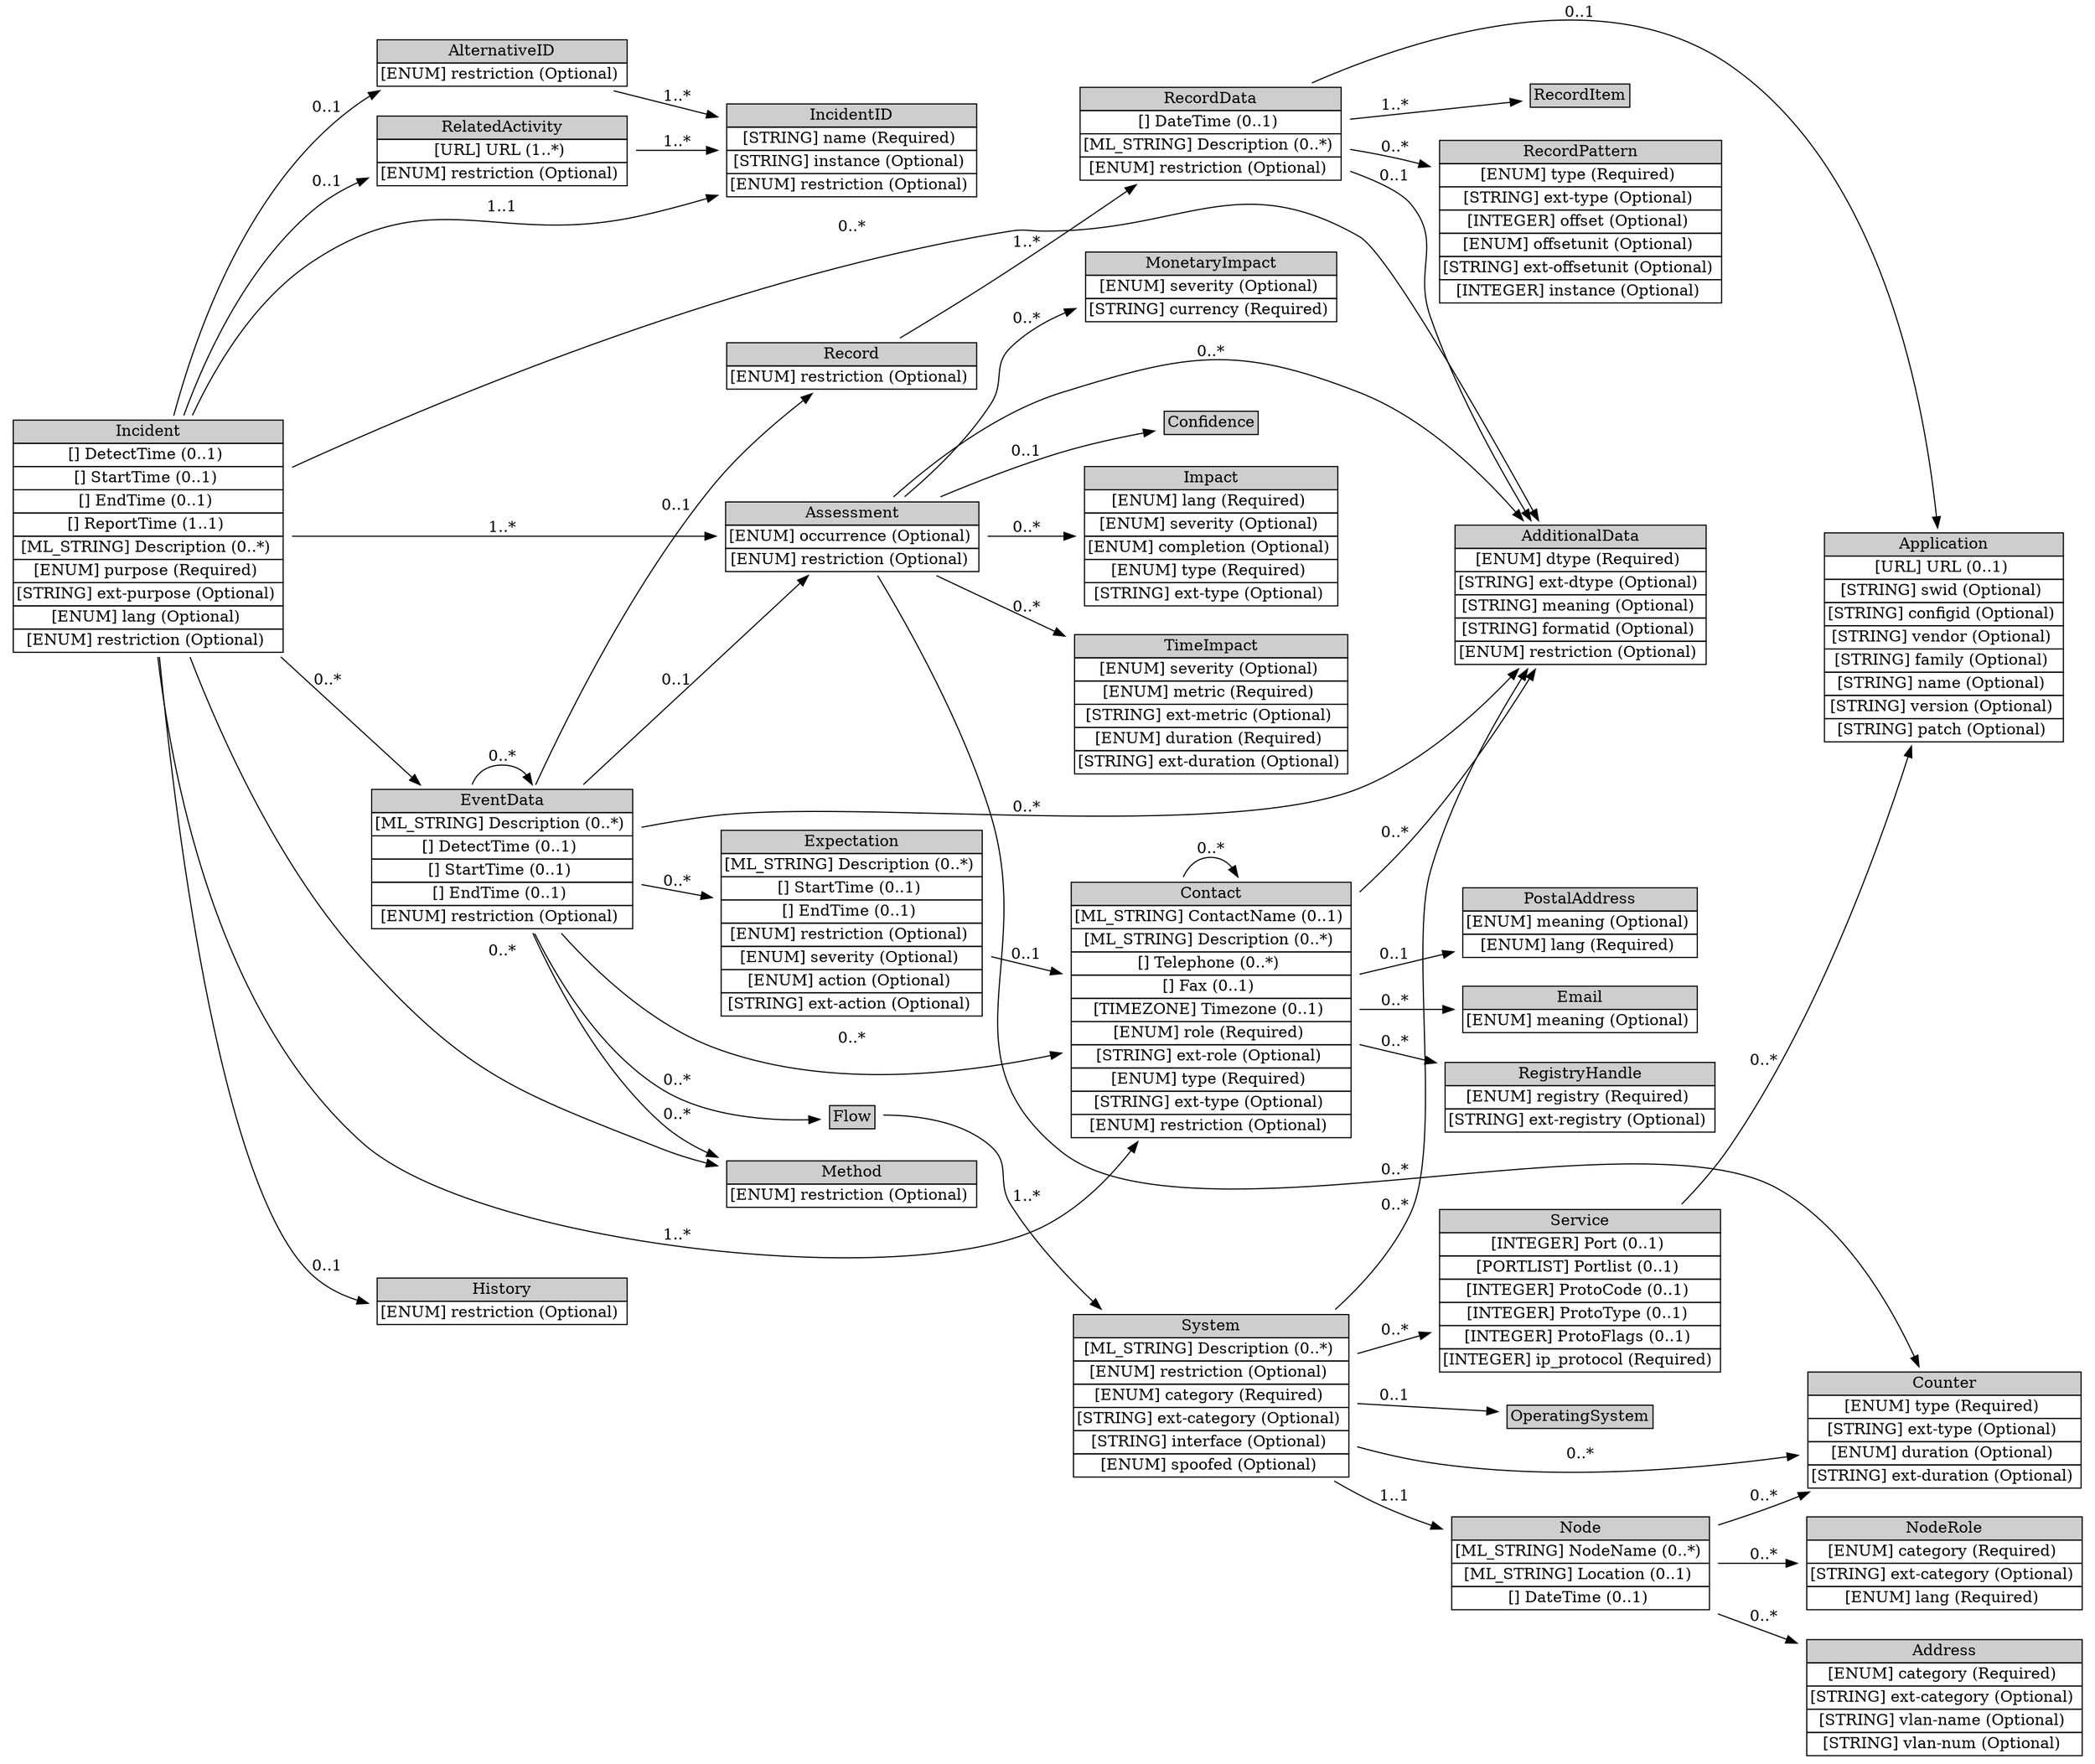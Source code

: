 digraph Incident {
	graph [rankdir=LR];
	node [label="\N"];
	graph [bb="0,0,1846,1552"];
	Incident [label=<<table BORDER="0" CELLBORDER="1" CELLSPACING="0"> <tr > <td BGCOLOR="#CECECE" HREF="#" TITLE="Every incident is represented by an instance of the Incident class. This class provides a standardized representation for commonly exchanged incident data. ">Incident</td> </tr>" %<tr><td HREF="#" TITLE="The time the incident was first detected.">[] DetectTime (0..1) </td></tr>%<tr><td HREF="#" TITLE="The time the incident started.">[] StartTime (0..1) </td></tr>%<tr><td HREF="#" TITLE="The time the incident ended.">[] EndTime (0..1) </td></tr>%<tr><td HREF="#" TITLE="The time the incident was reported.">[] ReportTime (1..1) </td></tr>%<tr><td HREF="#" TITLE="A free-form textual description of the incident.">[ML_STRING] Description (0..*) </td></tr>%<tr><td HREF="#" TITLE="The purpose attribute represents the reason why the IODEF document was created.  It is closely related to the Expectation class (Section 3.13).  This attribute is defined as an enumerated list:">[ENUM] purpose (Required) </td></tr>%<tr><td HREF="#" TITLE="A means by which to extend the purpose attribute.  See Section 5.1.">[STRING] ext-purpose (Optional) </td></tr>%<tr><td HREF="#" TITLE="A valid language code per RFC 4646 [7] constrained by the definition of &quot;xs:language&quot;.  The interpretation of this code is described in Section 6.">[ENUM] lang (Optional) </td></tr>%<tr><td HREF="#" TITLE="This attribute indicates the disclosure guidelines to which the sender expects the recipient to adhere for the information represented in this class and its children.  This guideline provides no security since there are no specified technical means to ensure that the recipient of the document handles the information as the sender requested.">[ENUM] restriction (Optional) </td></tr>%</table>>, shape=plaintext, pos="127,1072", width="3.5", height="2.9028"];
	IncidentID [label=<<table BORDER="0" CELLBORDER="1" CELLSPACING="0"> <tr > <td BGCOLOR="#CECECE" HREF="#" TITLE="The IncidentID class represents an incident tracking number that is unique in the context of the CSIRT and identifies the activity characterized in an IODEF Document. This identifier would serve as an index into the CSIRT incident handling system. The combination of the name attribute and the string in the element content MUST be a globally unique identifier describing the activity. Documents generated by a given CSIRT MUST NOT reuse the same value unless they are referencing the same incident. ">IncidentID</td> </tr>" %<tr><td HREF="#" TITLE="An identifier describing the CSIRT that created the document.  In order to have a globally unique CSIRT name, the fully qualified domain name associated with the CSIRT MUST be used.">[STRING] name (Required) </td></tr>%<tr><td HREF="#" TITLE="An identifier referencing a subset of the named incident.">[STRING] instance (Optional) </td></tr>%<tr><td HREF="#" TITLE="This attribute has been defined in Section 3.2.">[ENUM] restriction (Optional) </td></tr>%</table>>, shape=plaintext, pos="748,1411", width="3.1667", height="1.2361"];
	AlternativeID [label=<<table BORDER="0" CELLBORDER="1" CELLSPACING="0"> <tr > <td BGCOLOR="#CECECE" HREF="#" TITLE="The AlternativeID class lists the incident tracking numbers used by CSIRTs, other than the one generating the document, to refer to the identical activity described the IODEF document. A tracking number listed as an AlternativeID references the same incident detected by ">AlternativeID</td> </tr>" %<tr><td HREF="#" TITLE="This attribute has been defined in Section 3.2.">[ENUM] restriction (Optional) </td></tr>%</table>>, shape=plaintext, pos="440,1487", width="3.1667", height="0.68056"];
	RelatedActivity [label=<<table BORDER="0" CELLBORDER="1" CELLSPACING="0"> <tr > <td BGCOLOR="#CECECE" HREF="#" TITLE="The RelatedActivity class lists either incident tracking numbers of incidents or URLs (not both) that refer to activity related to the one described in the IODEF document. These references may be to local incident tracking numbers or to those of other CSIRTs. ">RelatedActivity</td> </tr>" %<tr><td HREF="#" TITLE="A URL to activity related to this incident.">[URL] URL (1..*) </td></tr>%<tr><td HREF="#" TITLE="This attribute has been defined in Section 3.2.">[ENUM] restriction (Optional) </td></tr>%</table>>, shape=plaintext, pos="440,1411", width="3.1667", height="0.95833"];
	Assessment [label=<<table BORDER="0" CELLBORDER="1" CELLSPACING="0"> <tr > <td BGCOLOR="#CECECE" HREF="#" TITLE="The Assessment class describes the technical and non-technical repercussions of the incident on the CSIRT&#39;s constituency. ">Assessment</td> </tr>" %<tr><td HREF="#" TITLE="Specifies whether the assessment is describing actual or potential outcomes.  The default is &quot;actual&quot; and is assumed if not specified.">[ENUM] occurrence (Optional) </td></tr>%<tr><td HREF="#" TITLE="This attribute is defined in Section 3.2.">[ENUM] restriction (Optional) </td></tr>%</table>>, shape=plaintext, pos="748,1072", width="3.25", height="0.95833"];
	Impact [label=<<table BORDER="0" CELLBORDER="1" CELLSPACING="0"> <tr > <td BGCOLOR="#CECECE" HREF="#" TITLE="The Impact class allows for categorizing and describing the technical impact of the incident on the network of an organization. ">Impact</td> </tr>" %<tr><td HREF="#" TITLE="A valid language code per RFC 4646 [7] constrained by the definition of &quot;xs:language&quot;.  The interpretation of this code is described in Section 6.">[ENUM] lang (Required) </td></tr>%<tr><td HREF="#" TITLE="An estimate of the relative severity of the activity.  The permitted values are shown below.  There is no default value.">[ENUM] severity (Optional) </td></tr>%<tr><td HREF="#" TITLE="An indication whether the described activity was successful.  The permitted values are shown below.  There is no default value.">[ENUM] completion (Optional) </td></tr>%<tr><td HREF="#" TITLE="Classifies the malicious activity into incident categories.  The permitted values are shown below.  The default value is &quot;other&quot;.">[ENUM] type (Required) </td></tr>%<tr><td HREF="#" TITLE="A means by which to extend the type attribute. See Section 5.1.">[STRING] ext-type (Optional) </td></tr>%</table>>, shape=plaintext, pos="1065,1072", width="3.25", height="1.7917"];
	TimeImpact [label=<<table BORDER="0" CELLBORDER="1" CELLSPACING="0"> <tr > <td BGCOLOR="#CECECE" HREF="#" TITLE="The TimeImpact class describes the impact of the incident on an organization as a function of time. It provides a way to convey down time and recovery time. ">TimeImpact</td> </tr>" %<tr><td HREF="#" TITLE="An estimate of the relative severity of the activity.  The permitted values are shown below.  There is no default value.">[ENUM] severity (Optional) </td></tr>%<tr><td HREF="#" TITLE="Defines the metric in which the time is expressed.  The permitted values are shown below.  There is no default value.">[ENUM] metric (Required) </td></tr>%<tr><td HREF="#" TITLE="A means by which to extend the metric attribute.  See Section 5.1.">[STRING] ext-metric (Optional) </td></tr>%<tr><td HREF="#" TITLE="Defines a unit of time, that when combined with the metric attribute, fully describes a metric of impact that will be conveyed in the element content.  The permitted values are shown below.  The default value is &quot;hour&quot;.">[ENUM] duration (Required) </td></tr>%<tr><td HREF="#" TITLE="A means by which to extend the duration attribute.  See Section 5.1.">[STRING] ext-duration (Optional) </td></tr>%</table>>, shape=plaintext, pos="1065,926", width="3.5556", height="1.7917"];
	MonetaryImpact [label=<<table BORDER="0" CELLBORDER="1" CELLSPACING="0"> <tr > <td BGCOLOR="#CECECE" HREF="#" TITLE="The MonetaryImpact class describes the financial impact of the activity on an organization. For example, this impact may consider losses due to the cost of the investigation or recovery, diminished ">MonetaryImpact</td> </tr>" %<tr><td HREF="#" TITLE="An estimate of the relative severity of the activity.  The permitted values are shown below.  There is no default value.">[ENUM] severity (Optional) </td></tr>%<tr><td HREF="#" TITLE="Defines the currency in which the monetary impact is expressed.  The permitted values are defined in ISO 4217:2001, Codes for the representation of currencies and funds [14].  There is no default value.">[STRING] currency (Required) </td></tr>%</table>>, shape=plaintext, pos="1065,1295", width="3.2222", height="0.95833"];
	Counter [label=<<table BORDER="0" CELLBORDER="1" CELLSPACING="0"> <tr > <td BGCOLOR="#CECECE" HREF="#" TITLE="The Counter class summarize multiple occurrences of some event, or conveys counts or rates on various features (e.g., packets, sessions, events). ">Counter</td> </tr>" %<tr><td HREF="#" TITLE="Specifies the units of the element content.">[ENUM] type (Required) </td></tr>%<tr><td HREF="#" TITLE="A means by which to extend the type attribute. See Section 5.1.">[STRING] ext-type (Optional) </td></tr>%<tr><td HREF="#" TITLE="If present, the Counter class represents a rate rather than a count over the entire event.  In that case, this attribute specifies the denominator of the rate (where the type attribute specified the nominator).  The possible values of this attribute are defined in Section 3.10.2">[ENUM] duration (Optional) </td></tr>%<tr><td HREF="#" TITLE="A means by which to extend the duration attribute.  See Section 5.1.">[STRING] ext-duration (Optional) </td></tr>%</table>>, shape=plaintext, pos="1717,286", width="3.5556", height="1.5139"];
	Confidence [label=<<table BORDER="0" CELLBORDER="1" CELLSPACING="0"> <tr > <td BGCOLOR="#CECECE" HREF="#" TITLE="The Confidence class represents a best estimate of the validity and accuracy of the described impact (see Section 3.10) of the incident activity. This estimate can be expressed as a category or a numeric calculation. ">Confidence</td> </tr>" %</table>>, shape=plaintext, pos="1065,1172", width="1.3611", height="0.5"];
	AdditionalData [label=<<table BORDER="0" CELLBORDER="1" CELLSPACING="0"> <tr > <td BGCOLOR="#CECECE" HREF="#" TITLE="The AdditionalData class serves as an extension mechanism for information not otherwise represented in the data model. For relatively simple information, atomic data types (e.g., integers, strings) are provided with a mechanism to annotate their meaning. The class can also be used to extend the data model (and the associated Schema) to support proprietary extensions by encapsulating entire XML documents conforming to another Schema (e.g., IDMEF). A detailed discussion for extending the data model and the schema can be found in Section 5. ">AdditionalData</td> </tr>" %<tr><td HREF="#" TITLE="The data type of the element content.  The permitted values for this attribute are shown below.  The default value is &quot;string&quot;.">[ENUM] dtype (Required) </td></tr>%<tr><td HREF="#" TITLE="A means by which to extend the dtype attribute.  See Section 5.1.">[STRING] ext-dtype (Optional) </td></tr>%<tr><td HREF="#" TITLE="A free-form description of the element content.">[STRING] meaning (Optional) </td></tr>%<tr><td HREF="#" TITLE="An identifier referencing the format and semantics of the element content.">[STRING] formatid (Optional) </td></tr>%<tr><td HREF="#" TITLE="This attribute has been defined in Section 3.2.">[ENUM] restriction (Optional) </td></tr>%</table>>, shape=plaintext, pos="1393,1026", width="3.2778", height="1.7917"];
	Method [label=<<table BORDER="0" CELLBORDER="1" CELLSPACING="0"> <tr > <td BGCOLOR="#CECECE" HREF="#" TITLE="The Method class describes the methodology used by the intruder to perpetrate the events of the incident. This class consists of a list of references describing the attack method and a free form description of the technique. ">Method</td> </tr>" %<tr><td HREF="#" TITLE="This attribute is defined in Section 3.2.">[ENUM] restriction (Optional) </td></tr>%</table>>, shape=plaintext, pos="748,502", width="3.1667", height="0.68056"];
	Contact [label=<<table BORDER="0" CELLBORDER="1" CELLSPACING="0"> <tr > <td BGCOLOR="#CECECE" HREF="#" TITLE="The Contact class describes contact information for organizations and personnel involved in the incident. This class allows for the naming of the involved party, specifying contact information for them, and identifying their role in the incident. ">Contact</td> </tr>" %<tr><td HREF="#" TITLE="The name of the contact.  The contact may either be an organization or a person.  The type attribute disambiguates the semantics.">[ML_STRING] ContactName (0..1) </td></tr>%<tr><td HREF="#" TITLE="A free-form description of this contact.  In the case of a person, this is often the organizational title of the individual.">[ML_STRING] Description (0..*) </td></tr>%<tr><td HREF="#" TITLE="The telephone number of the contact.">[] Telephone (0..*) </td></tr>%<tr><td HREF="#" TITLE="The facsimile telephone number of the contact.">[] Fax (0..1) </td></tr>%<tr><td HREF="#" TITLE="The timezone in which the contact resides formatted according to Section 2.9.">[TIMEZONE] Timezone (0..1) </td></tr>%<tr><td HREF="#" TITLE="Indicates the role the contact fulfills.  This attribute is defined as an enumerated list:">[ENUM] role (Required) </td></tr>%<tr><td HREF="#" TITLE="A means by which to extend the role attribute. See Section 5.1.">[STRING] ext-role (Optional) </td></tr>%<tr><td HREF="#" TITLE="Indicates the type of contact being described. This attribute is defined as an enumerated list:">[ENUM] type (Required) </td></tr>%<tr><td HREF="#" TITLE="A means by which to extend the type attribute. See Section 5.1.">[STRING] ext-type (Optional) </td></tr>%<tr><td HREF="#" TITLE="This attribute is defined in Section 3.2.">[ENUM] restriction (Optional) </td></tr>%</table>>, shape=plaintext, pos="1065,657", width="3.6111", height="3.1806"];
	RegistryHandle [label=<<table BORDER="0" CELLBORDER="1" CELLSPACING="0"> <tr > <td BGCOLOR="#CECECE" HREF="#" TITLE="The RegistryHandle class represents a handle into an Internet registry or community-specific database. The handle is specified in the element content and the type attribute specifies the database. ">RegistryHandle</td> </tr>" %<tr><td HREF="#" TITLE="The database to which the handle belongs.  The default value is &#39;local&#39;.  The possible values are:">[ENUM] registry (Required) </td></tr>%<tr><td HREF="#" TITLE="A means by which to extend the registry attribute.  See Section 5.1.">[STRING] ext-registry (Optional) </td></tr>%</table>>, shape=plaintext, pos="1393,581", width="3.5", height="0.95833"];
	PostalAddress [label=<<table BORDER="0" CELLBORDER="1" CELLSPACING="0"> <tr > <td BGCOLOR="#CECECE" HREF="#" TITLE="The PostalAddress class specifies a postal address formatted according to the POSTAL data type (Section 2.11). ">PostalAddress</td> </tr>" %<tr><td HREF="#" TITLE="A free-form description of the element content.">[ENUM] meaning (Optional) </td></tr>%<tr><td HREF="#" TITLE="A valid language code per RFC 4646 [7] constrained by the definition of &quot;xs:language&quot;.  The interpretation of this code is described in Section 6.">[ENUM] lang (Required) </td></tr>%</table>>, shape=plaintext, pos="1393,733", width="3.0278", height="0.95833"];
	Email [label=<<table BORDER="0" CELLBORDER="1" CELLSPACING="0"> <tr > <td BGCOLOR="#CECECE" HREF="#" TITLE="The Email class specifies an email address formatted according to EMAIL data type (Section 2.14). ">Email</td> </tr>" %<tr><td HREF="#" TITLE="A free-form description of the element content (e.g., hours of coverage for a given number).">[ENUM] meaning (Optional) </td></tr>%</table>>, shape=plaintext, pos="1393,657", width="3.0278", height="0.68056"];
	EventData [label=<<table BORDER="0" CELLBORDER="1" CELLSPACING="0"> <tr > <td BGCOLOR="#CECECE" HREF="#" TITLE="The EventData class describes a particular event of the incident for a given set of hosts or networks. This description includes the systems from which the activity originated and those targeted, an assessment of the techniques used by the intruder, the impact of the activity on the organization, and any forensic evidence discovered. ">EventData</td> </tr>" %<tr><td HREF="#" TITLE="A free-form textual description of the event.">[ML_STRING] Description (0..*) </td></tr>%<tr><td HREF="#" TITLE="The time the event was detected.">[] DetectTime (0..1) </td></tr>%<tr><td HREF="#" TITLE="The time the event started.">[] StartTime (0..1) </td></tr>%<tr><td HREF="#" TITLE="The time the event ended.">[] EndTime (0..1) </td></tr>%<tr><td HREF="#" TITLE="This attribute is defined in Section 3.2.">[ENUM] restriction (Optional) </td></tr>%</table>>, shape=plaintext, pos="440,791", width="3.3611", height="1.7917"];
	Flow [label=<<table BORDER="0" CELLBORDER="1" CELLSPACING="0"> <tr > <td BGCOLOR="#CECECE" HREF="#" TITLE="The Flow class groups related the source and target hosts. ">Flow</td> </tr>" %</table>>, shape=plaintext, pos="748,562", width="0.77778", height="0.5"];
	System [label=<<table BORDER="0" CELLBORDER="1" CELLSPACING="0"> <tr > <td BGCOLOR="#CECECE" HREF="#" TITLE="The System class describes a system or network involved in an event. The systems or networks represented by this class are categorized according to the role they played in the incident through the category attribute. The value of this category attribute dictates the semantics of the aggregated classes in the System class. If the category attribute has a value of &quot;source&quot;, then the aggregated classes denote the machine and service from which the activity is originating. With a category attribute value of &quot;target&quot; or &quot;intermediary&quot;, then the machine or service is the one targeted in the activity. A value of &quot;sensor&quot; dictates that this System was part of an instrumentation to monitor the network. ">System</td> </tr>" %<tr><td HREF="#" TITLE="A free-form text description of the System.">[ML_STRING] Description (0..*) </td></tr>%<tr><td HREF="#" TITLE="This attribute is defined in Section 3.2.">[ENUM] restriction (Optional) </td></tr>%<tr><td HREF="#" TITLE="Classifies the role the host or network played in the incident.  The possible values are:">[ENUM] category (Required) </td></tr>%<tr><td HREF="#" TITLE="A means by which to extend the category attribute.  See Section 5.1.">[STRING] ext-category (Optional) </td></tr>%<tr><td HREF="#" TITLE="Specifies the interface on which the event(s) on this System originated.  If the Node class specifies a network rather than a host, this attribute has no meaning.">[STRING] interface (Optional) </td></tr>%<tr><td HREF="#" TITLE="An indication of confidence in whether this System was the true target or attacking host.  The permitted values for this attribute are shown below.  The default value is &quot;unknown&quot;.">[ENUM] spoofed (Optional) </td></tr>%</table>>, shape=plaintext, pos="1065,341", width="3.5833", height="2.0694"];
	"Node" [label=<<table BORDER="0" CELLBORDER="1" CELLSPACING="0"> <tr > <td BGCOLOR="#CECECE" HREF="#" TITLE="The Node class names a system (e.g., PC, router) or network. ">Node</td> </tr>" %<tr><td HREF="#" TITLE="The name of the Node (e.g., fully qualified domain name).  This information MUST be provided if no Address information is given.">[ML_STRING] NodeName (0..*) </td></tr>%<tr><td HREF="#" TITLE="A free-from description of the physical location of the equipment.">[ML_STRING] Location (0..1) </td></tr>%<tr><td HREF="#" TITLE="A timestamp of when the resolution between the name and address was performed.  This information SHOULD be provided if both an Address and NodeName are specified.">[] DateTime (0..1) </td></tr>%</table>>, shape=plaintext, pos="1393,170", width="3.3333", height="1.2361"];
	Address [label=<<table BORDER="0" CELLBORDER="1" CELLSPACING="0"> <tr > <td BGCOLOR="#CECECE" HREF="#" TITLE="The Address class represents a hardware (layer-2), network (layer-3), or application (layer-7) address. ">Address</td> </tr>" %<tr><td HREF="#" TITLE="The type of address represented.  The permitted values for this attribute are shown below.  The default value is &quot;ipv4-addr&quot;.">[ENUM] category (Required) </td></tr>%<tr><td HREF="#" TITLE="A means by which to extend the category attribute.  See Section 5.1.">[STRING] ext-category (Optional) </td></tr>%<tr><td HREF="#" TITLE="The name of the Virtual LAN to which the address belongs.">[STRING] vlan-name (Optional) </td></tr>%<tr><td HREF="#" TITLE="The number of the Virtual LAN to which the address belongs.">[STRING] vlan-num (Optional) </td></tr>%</table>>, shape=plaintext, pos="1717,54", width="3.5833", height="1.5139"];
	NodeRole [label=<<table BORDER="0" CELLBORDER="1" CELLSPACING="0"> <tr > <td BGCOLOR="#CECECE" HREF="#" TITLE="The NodeRole class describes the intended function performed by a particular host. ">NodeRole</td> </tr>" %<tr><td HREF="#" TITLE="Functionality provided by a node.">[ENUM] category (Required) </td></tr>%<tr><td HREF="#" TITLE="A means by which to extend the category attribute.  See Section 5.1.">[STRING] ext-category (Optional) </td></tr>%<tr><td HREF="#" TITLE="A valid language code per RFC 4646 [7] constrained by the definition of &quot;xs:language&quot;.  The interpretation of this code is described in Section 6.">[ENUM] lang (Required) </td></tr>%</table>>, shape=plaintext, pos="1717,170", width="3.5833", height="1.2361"];
	Service [label=<<table BORDER="0" CELLBORDER="1" CELLSPACING="0"> <tr > <td BGCOLOR="#CECECE" HREF="#" TITLE="The Service class describes a network service of a host or network. The service is identified by specific port or list of ports, along with the application listening on that port. ">Service</td> </tr>" %<tr><td HREF="#" TITLE="A port number.">[INTEGER] Port (0..1) </td></tr>%<tr><td HREF="#" TITLE="A list of port numbers formatted according to Section 2.10.">[PORTLIST] Portlist (0..1) </td></tr>%<tr><td HREF="#" TITLE="A layer-4 protocol-specific code field (e.g., ICMP code field).">[INTEGER] ProtoCode (0..1) </td></tr>%<tr><td HREF="#" TITLE="A layer-4 protocol specific type field (e.g., ICMP type field).">[INTEGER] ProtoType (0..1) </td></tr>%<tr><td HREF="#" TITLE="A layer-4 protocol specific flag field (e.g., TCP flag field).">[INTEGER] ProtoFlags (0..1) </td></tr>%<tr><td HREF="#" TITLE="The IANA protocol number.">[INTEGER] ip_protocol (Required) </td></tr>%</table>>, shape=plaintext, pos="1393,413", width="3.5556", height="2.0694"];
	Application [label=<<table BORDER="0" CELLBORDER="1" CELLSPACING="0"> <tr > <td BGCOLOR="#CECECE" HREF="#" TITLE="The Application class describes an application running on a System providing a Service. ">Application</td> </tr>" %<tr><td HREF="#" TITLE="A URL describing the application.">[URL] URL (0..1) </td></tr>%<tr><td HREF="#" TITLE="An identifier that can be used to reference this software.">[STRING] swid (Optional) </td></tr>%<tr><td HREF="#" TITLE="An identifier that can be used to reference a particular configuration of this software.">[STRING] configid (Optional) </td></tr>%<tr><td HREF="#" TITLE="Vendor name of the software.">[STRING] vendor (Optional) </td></tr>%<tr><td HREF="#" TITLE="Family of the software.">[STRING] family (Optional) </td></tr>%<tr><td HREF="#" TITLE="Name of the software.">[STRING] name (Optional) </td></tr>%<tr><td HREF="#" TITLE="Version of the software.">[STRING] version (Optional) </td></tr>%<tr><td HREF="#" TITLE="Patch or service pack level of the software.">[STRING] patch (Optional) </td></tr>%</table>>, shape=plaintext, pos="1717,987", width="3.0833", height="2.625"];
	OperatingSystem [label=<<table BORDER="0" CELLBORDER="1" CELLSPACING="0"> <tr > <td BGCOLOR="#CECECE" HREF="#" TITLE="The OperatingSystem class describes the operating system running on a System. The definition is identical to the Application class (Section 3.17.1). ">OperatingSystem</td> </tr>" %</table>>, shape=plaintext, pos="1393,303", width=2, height="0.5"];
	Expectation [label=<<table BORDER="0" CELLBORDER="1" CELLSPACING="0"> <tr > <td BGCOLOR="#CECECE" HREF="#" TITLE="The Expectation class conveys to the recipient of the IODEF document the actions the sender is requesting. The scope of the requested action is limited to purview of the EventData class in which this class is aggregated. ">Expectation</td> </tr>" %<tr><td HREF="#" TITLE="A free-form description of the desired action(s).">[ML_STRING] Description (0..*) </td></tr>%<tr><td HREF="#" TITLE="The time at which the action should be performed.  A timestamp that is earlier than the ReportTime specified in the Incident class denotes that the expectation should be fulfilled as soon as possible.  The absence of this element leaves the execution of the expectation to the discretion of the recipient.">[] StartTime (0..1) </td></tr>%<tr><td HREF="#" TITLE="The time by which the action should be completed. If the action is not carried out by this time, it should no longer be performed.">[] EndTime (0..1) </td></tr>%<tr><td HREF="#" TITLE="This attribute is defined in Section 3.2.">[ENUM] restriction (Optional) </td></tr>%<tr><td HREF="#" TITLE="Indicates the desired priority of the action. This attribute is an enumerated list with no default value, and the semantics of these relative measures are context dependent.">[ENUM] severity (Optional) </td></tr>%<tr><td HREF="#" TITLE="Classifies the type of action requested.  This attribute is an enumerated list with no default value.">[ENUM] action (Optional) </td></tr>%<tr><td HREF="#" TITLE="A means by which to extend the action attribute.  See Section 5.1.">[STRING] ext-action (Optional) </td></tr>%</table>>, shape=plaintext, pos="748,735", width="3.3611", height="2.3472"];
	Record [label=<<table BORDER="0" CELLBORDER="1" CELLSPACING="0"> <tr > <td BGCOLOR="#CECECE" HREF="#" TITLE="The Record class is a container class for log and audit data that provides supportive information about the incident. The source of this data will often be the output of monitoring tools. These logs should substantiate the activity described in the document. ">Record</td> </tr>" %<tr><td HREF="#" TITLE="This attribute has been defined in Section 3.2.">[ENUM] restriction (Optional) </td></tr>%</table>>, shape=plaintext, pos="748,1185", width="3.1667", height="0.68056"];
	RecordData [label=<<table BORDER="0" CELLBORDER="1" CELLSPACING="0"> <tr > <td BGCOLOR="#CECECE" HREF="#" TITLE="The RecordData class groups log or audit data from a given sensor (e.g., IDS, firewall log) and provides a way to annotate the output. ">RecordData</td> </tr>" %<tr><td HREF="#" TITLE="Timestamp of the RecordItem data.">[] DateTime (0..1) </td></tr>%<tr><td HREF="#" TITLE="Free-form textual description of the provided RecordItem data.  At minimum, this description should convey the significance of the provided RecordItem data.">[ML_STRING] Description (0..*) </td></tr>%<tr><td HREF="#" TITLE="This attribute has been defined in Section 3.2.">[ENUM] restriction (Optional) </td></tr>%</table>>, shape=plaintext, pos="1065,1429", width="3.3611", height="1.2361"];
	RecordPattern [label=<<table BORDER="0" CELLBORDER="1" CELLSPACING="0"> <tr > <td BGCOLOR="#CECECE" HREF="#" TITLE="The RecordPattern class describes where in the content of the RecordItem relevant information can be found. It provides a way to reference subsets of information, identified by a pattern, in a large log file, audit trail, or forensic data. ">RecordPattern</td> </tr>" %<tr><td HREF="#" TITLE="Describes the type of pattern being specified in the element content.  The default is &quot;regex&quot;.">[ENUM] type (Required) </td></tr>%<tr><td HREF="#" TITLE="A means by which to extend the type attribute. See Section 5.1.">[STRING] ext-type (Optional) </td></tr>%<tr><td HREF="#" TITLE="Amount of units (determined by the offsetunit attribute) to seek into the RecordItem data before matching the pattern.">[INTEGER] offset (Optional) </td></tr>%<tr><td HREF="#" TITLE="Describes the units of the offset attribute. The default is &quot;line&quot;.">[ENUM] offsetunit (Optional) </td></tr>%<tr><td HREF="#" TITLE="A means by which to extend the offsetunit attribute.  See Section 5.1.">[STRING] ext-offsetunit (Optional) </td></tr>%<tr><td HREF="#" TITLE="Number of types to apply the specified pattern.">[INTEGER] instance (Optional) </td></tr>%</table>>, shape=plaintext, pos="1393,1359", width="3.6667", height="2.0694"];
	RecordItem [label=<<table BORDER="0" CELLBORDER="1" CELLSPACING="0"> <tr > <td BGCOLOR="#CECECE" HREF="#" TITLE="The RecordItem class provides a way to incorporate relevant logs, audit trails, or forensic data to support the conclusions made during the course of analyzing the incident. The class supports both the direct encapsulation of the data, as well as, provides primitives to reference data stored elsewhere. ">RecordItem</td> </tr>" %</table>>, shape=plaintext, pos="1393,1469", width="1.4167", height="0.5"];
	History [label=<<table BORDER="0" CELLBORDER="1" CELLSPACING="0"> <tr > <td BGCOLOR="#CECECE" HREF="#" TITLE="The History class is a log of the significant events or actions performed by the involved parties during the course of handling the incident. ">History</td> </tr>" %<tr><td HREF="#" TITLE="This attribute is defined in Section 3.2.">[ENUM] restriction (Optional) </td></tr>%</table>>, shape=plaintext, pos="440,398", width="3.1667", height="0.68056"];
	Incident -> IncidentID [label="1..1", pos="e,633.27,1370.6 165.66,1176 189.04,1224.5 223.8,1278.3 272,1310 380.74,1381.6 435.15,1321.8 562,1351 582.12,1355.6 603.19,1361.5\
 623.62,1367.6", lp="440,1359.5"];
	AlternativeID -> IncidentID [label="1..*", pos="e,633.42,1439.3 537.45,1463 564.73,1456.2 594.75,1448.8 623.36,1441.8", lp="594,1459.5"];
	Incident -> AlternativeID [label="0..1", pos="e,333.63,1462.9 148.74,1176.4 173.41,1266.2 223.2,1391 318,1454 320.16,1455.4 322.38,1456.8 324.65,1458.1", lp="286,1448.5"];
	RelatedActivity -> IncidentID [label="1..*", pos="e,633.47,1411 554.69,1411 577.11,1411 600.72,1411 623.45,1411", lp="594,1419.5"];
	Incident -> RelatedActivity [label="0..1", pos="e,325.18,1386.8 157.92,1176.3 180.63,1236.4 217.2,1309.1 272,1356 284.87,1367 299.99,1375.8 315.8,1382.9", lp="286,1382.5"];
	Assessment -> Impact [label="0..*", pos="e,947.81,1072 865.14,1072 888.75,1072 913.68,1072 937.62,1072", lp="902,1080.5"];
	Assessment -> TimeImpact [label="0..*", pos="e,936.24,985.3 821.92,1038 853.29,1023.5 890.91,1006.2 927.08,989.52", lp="902,1011.5"];
	Assessment -> MonetaryImpact [label="0..*", pos="e,948.05,1277.9 820.18,1106.1 838.95,1118.2 857.42,1133.5 870,1152 892.41,1185 861.21,1210.4 888,1240 901.73,1255.2 919.56,1266.2\
 938.61,1274.2", lp="902,1269.5"];
	Assessment -> Counter [label="0..*", pos="e,1696.7,340.05 769.61,1038 797.61,992.16 845.7,907.24 870,828 909.21,700.15 829.15,617.01 934,534 1045,446.15 1446.6,570.27 1570\
,501 1629,467.87 1669.3,399.98 1692.5,349.3", lp="1228,518.5"];
	Assessment -> Confidence [label="0..1", pos="e,1015.4,1163.8 826.15,1106.1 859.01,1119.5 897.92,1134.3 934,1145 956.97,1151.8 982.71,1157.5 1005.3,1161.9", lp="902,1146.5"];
	Assessment -> AdditionalData [label="0..*", pos="e,1341.9,1090 801.25,1106 822.77,1120 847.74,1136.5 870,1152 898.99,1172.1 900.46,1188 934,1199 1044.7,1235.3 1087,1240.1 1196,1199\
 1250.3,1178.5 1299.4,1135.5 1335,1097.5", lp="1065,1236.5"];
	Incident -> Assessment [label="1..*", pos="e,630.83,1072 253.79,1072 360.84,1072 513.38,1072 620.6,1072", lp="440,1080.5"];
	Incident -> Method [label="0..*", pos="e,633.31,513.78 163.8,967.69 195.62,888.12 247.62,779.22 318,701 411.17,597.45 450.14,579.39 580,529 593.78,523.65 608.59,519.36\
 623.51,515.93", lp="440,709.5"];
	Contact -> RegistryHandle [label="0..*", pos="e,1266.9,610.22 1195.6,626.74 1215.8,622.07 1236.7,617.23 1257,612.52", lp="1228,629.5"];
	Contact -> PostalAddress [label="0..1", pos="e,1284,707.74 1195.6,687.26 1221.4,693.25 1248.5,699.51 1273.9,705.41", lp="1228,705.5"];
	Contact -> Email [label="0..*", pos="e,1284,657 1195.6,657 1221.4,657 1248.5,657 1273.9,657", lp="1228,665.5"];
	Contact -> Contact [label="0..*", pos="e,1089.6,771.05 1040.4,771.05 1045.4,782.04 1053.6,789 1065,789 1073,789 1079.4,785.56 1084.3,779.7", lp="1065,797.5"];
	Contact -> AdditionalData [label="0..*", pos="e,1356.4,961.94 1195.6,757.36 1211.9,771.97 1227.8,787.38 1242,803 1284,849.14 1323.2,907.75 1351.2,953.3", lp="1228,811.5"];
	Incident -> Contact [label="1..*", pos="e,1003.5,542.77 150.99,967.97 185.28,828.32 251.52,591.02 318,533 418.78,445.04 795.94,405.01 916,464 948.21,479.83 975.43,506.34\
 997.43,534.72", lp="594,454.5"];
	EventData -> Contact [label="0..*", pos="e,934.46,619.03 490.69,726.64 524.47,689.18 572.42,645.43 626,625 721.15,588.72 836.19,598.88 924.63,616.96", lp="748,633.5"];
	EventData -> Assessment [label="0..1", pos="e,710.33,1037.6 510.28,855.11 569.38,909.04 652.13,984.53 702.79,1030.7", lp="594,947.5"];
	EventData -> Method [label="0..*", pos="e,633.18,522.43 463.25,726.9 485.64,673.41 524.34,598.64 580,552 592.87,541.22 607.99,532.76 623.8,526.13", lp="594,560.5"];
	"Node" -> Address [label="0..*", pos="e,1587.8,100.27 1513.2,126.97 1534.4,119.39 1556.6,111.44 1578.2,103.69", lp="1557,124.5"];
	"Node" -> NodeRole [label="0..*", pos="e,1587.8,170 1513.2,170 1534.2,170 1556.2,170 1577.6,170", lp="1557,178.5"];
	"Node" -> Counter [label="0..*", pos="e,1603,231.92 1513.3,200.55 1532.4,206.19 1551.9,212.41 1570,219 1577.8,221.83 1585.7,224.89 1593.6,228.1", lp="1557,227.5"];
	System -> "Node" [label="1..1", pos="e,1272.9,195.38 1143,266.92 1164.7,249.24 1189.2,231.81 1214,219 1229.3,211.09 1246,204.35 1262.9,198.63", lp="1228,227.5"];
	Service -> Application [label="0..*", pos="e,1689.6,892.71 1482.5,487.29 1498.3,502.98 1513.6,520.2 1526,538 1601.2,645.79 1655.4,787.87 1686.5,883.07", lp="1557,613.5"];
	System -> Service [label="0..*", pos="e,1264.5,384.79 1194.2,369.35 1214,373.72 1234.6,378.24 1254.7,382.64", lp="1228,388.5"];
	System -> OperatingSystem [label="0..1", pos="e,1320.7,311.38 1194.2,326.04 1233.3,321.5 1275.3,316.64 1310.5,312.56", lp="1228,332.5"];
	System -> Counter [label="0..*", pos="e,1588.2,260.91 1194.1,278.36 1215.7,270.35 1238.1,263.41 1260,259 1365.3,237.76 1486.8,246.48 1578.1,259.44", lp="1393,267.5"];
	System -> AdditionalData [label="0..*", pos="e,1348.9,961.92 1191.6,415.35 1211.6,432.71 1229.7,452.98 1242,476 1273.4,534.94 1241.9,711.71 1260,776 1277.9,839.62 1313.7,905.36\
 1343.6,953.45", lp="1228,484.5"];
	Flow -> System [label="1..*", pos="e,954,415 776.67,563.15 803.88,562.68 844.34,557.72 870,535 888,519.07 874.13,503.63 888,484 904.11,461.2 924.82,440.09 946.35,421.48", lp="902,492.5"];
	EventData -> Flow [label="0..*", pos="e,719.2,559.17 466.32,726.54 489.13,679.31 526.89,617.92 580,585 619.05,560.79 672.94,557.55 709.05,558.71", lp="594,593.5"];
	Expectation -> Contact [label="0..1", pos="e,934.46,689.12 869.65,705.07 887.64,700.64 906.29,696.05 924.61,691.54", lp="902,706.5"];
	EventData -> Expectation [label="0..*", pos="e,626.4,757.11 561.73,768.87 579.68,765.6 598.24,762.23 616.37,758.93", lp="594,772.5"];
	RecordData -> Application [label="0..1", pos="e,1695.2,1081 1147.9,1473.1 1246.8,1519.1 1413,1574.3 1526,1496 1594.3,1448.7 1659,1225.6 1692.8,1091", lp="1393,1543.5"];
	RecordData -> RecordPattern [label="0..*", pos="e,1260.4,1402.6 1186.9,1416.8 1205.5,1414.1 1224.3,1410.9 1242,1407 1244.8,1406.4 1247.7,1405.7 1250.6,1405", lp="1228,1419.5"];
	RecordData -> RecordItem [label="1..*", pos="e,1341.8,1462.8 1186.7,1443.8 1236.1,1449.9 1291,1456.6 1331.7,1461.5", lp="1228,1458.5"];
	RecordData -> AdditionalData [label="0..1", pos="e,1352.1,1090.2 1186.6,1396.1 1211.7,1387.2 1233.2,1377.1 1242,1367 1269,1335.9 1246.2,1314.8 1260,1276 1282.2,1213.5 1318,1147.5\
 1346.8,1099", lp="1228,1391.5"];
	Record -> RecordData [label="1..*", pos="e,999.29,1384.9 775.79,1209.1 811.65,1239.8 876.32,1294.4 934,1338 952.18,1351.8 972.21,1366.1 991.03,1379.2", lp="902,1330.5"];
	EventData -> Record [label="0..1", pos="e,692.14,1160.9 464.7,855.07 494.42,925.59 549.97,1039 626,1115 642.32,1131.3 663.23,1145.1 683.1,1156.1", lp="594,1100.5"];
	EventData -> EventData [label="0..*", pos="e,466.72,855.29 413.28,855.29 417.11,865.79 426.01,873 440,873 449.62,873 456.83,869.59 461.64,864.05", lp="440,881.5"];
	EventData -> AdditionalData [label="0..*", pos="e,1340.8,961.95 561.64,817.96 583,821.9 605.08,825.48 626,828 751.88,843.19 1078.4,805.71 1196,853 1249.5,874.49 1298.2,917.01 1333.8\
,954.52", lp="902,836.5"];
	Incident -> EventData [label="0..*", pos="e,368.61,855.09 243.1,967.77 282.41,932.48 325.37,893.91 361.1,861.83", lp="286,947.5"];
	Incident -> History [label="0..1", pos="e,325.18,393.58 135.74,967.87 151.88,802.63 192.23,491.59 272,419 284.24,407.86 299.23,400.6 315.16,396.06", lp="286,427.5"];
	Incident -> AdditionalData [label="0..*", pos="e,1361.7,1090.3 253.64,1132.3 401.78,1199.2 656.34,1303 888,1343 900.26,1345.1 903.56,1343.1 916,1343 1040.5,1341.9 1087.5,1399.1\
 1196,1338 1243.4,1311.3 1314.6,1182.8 1357.2,1099.2", lp="748,1347.5"];
}

